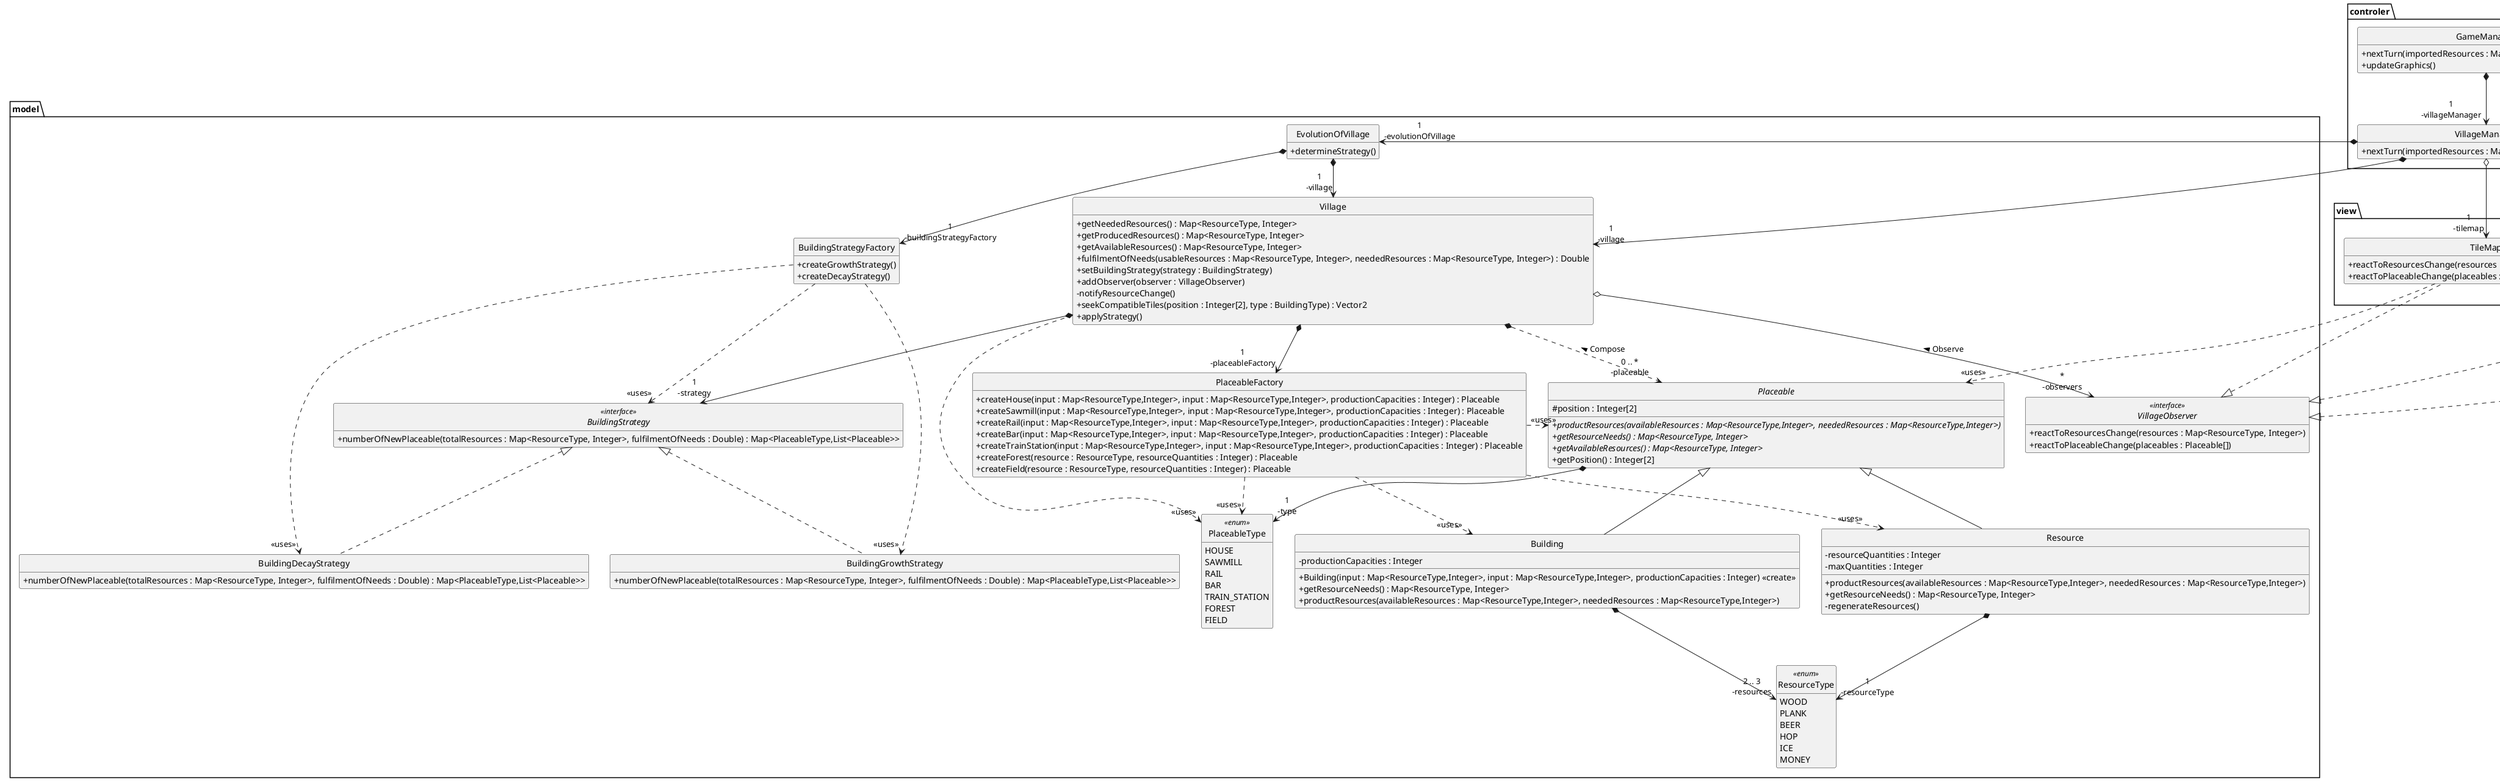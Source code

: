 @startuml
skinparam style strictuml
skinparam classAttributeIconSize 0
hide enum methods
hide empty members

class controler.GameManager {
+ nextTurn(importedResources : Map<ResourceType, Integer>)
+ updateGraphics()
}

class view.TileMap implements model.VillageObserver{
+ reactToResourcesChange(resources : Map<ResourceType, Integer>)
+ reactToPlaceableChange(placeables : Placeable[])
}

class model.Building extends model.Placeable{
- productionCapacities : Integer
+ Building(input : Map<ResourceType,Integer>, input : Map<ResourceType,Integer>, productionCapacities : Integer) <<create>>
+ getResourceNeeds() : Map<ResourceType, Integer>
+ productResources(availableResources : Map<ResourceType,Integer>, neededResources : Map<ResourceType,Integer>)
}

class model.PlaceableFactory {
    + createHouse(input : Map<ResourceType,Integer>, input : Map<ResourceType,Integer>, productionCapacities : Integer) : Placeable
    + createSawmill(input : Map<ResourceType,Integer>, input : Map<ResourceType,Integer>, productionCapacities : Integer) : Placeable
    + createRail(input : Map<ResourceType,Integer>, input : Map<ResourceType,Integer>, productionCapacities : Integer) : Placeable
    + createBar(input : Map<ResourceType,Integer>, input : Map<ResourceType,Integer>, productionCapacities : Integer) : Placeable
    + createTrainStation(input : Map<ResourceType,Integer>, input : Map<ResourceType,Integer>, productionCapacities : Integer) : Placeable
    + createForest(resource : ResourceType, resourceQuantities : Integer) : Placeable
    + createField(resource : ResourceType, resourceQuantities : Integer) : Placeable
}

class view.Trader implements model.VillageObserver{
+ Trader(gameManager : GameManager) <<create>>
+ reactToResourcesChange(resources : Map<ResourceType, Integer>)
+ reactToPlaceableChange(placeables : Placeable[])
+ nextTurn()
}

class view.Printer implements model.VillageObserver{
+ reactToResourcesChange(resources : Map<ResourceType, Integer>)
+ reactToPlaceableChange(placeables : Placeable[])
}

class controler.VillageManager{
+ nextTurn(importedResources : Map<ResourceType, Integer>)
}

enum model.PlaceableType <<enum>>{
HOUSE
SAWMILL
RAIL
BAR
TRAIN_STATION
FOREST
FIELD
}

class model.Resource extends model.Placeable{
- resourceQuantities : Integer
- maxQuantities : Integer
+ productResources(availableResources : Map<ResourceType,Integer>, neededResources : Map<ResourceType,Integer>)
+ getResourceNeeds() : Map<ResourceType, Integer>
- regenerateResources()
}

abstract class model.Placeable {
# position : Integer[2]
+ {abstract} productResources(availableResources : Map<ResourceType,Integer>, neededResources : Map<ResourceType,Integer>)
+ {abstract} getResourceNeeds() : Map<ResourceType, Integer>
+ {abstract} getAvailableResources() : Map<ResourceType, Integer>
+ getPosition() : Integer[2]
}

class model.ResourceType <<enum>>{
WOOD
PLANK
BEER
HOP
ICE
MONEY
}

interface model.BuildingStrategy <<interface>> {
    + numberOfNewPlaceable(totalResources : Map<ResourceType, Integer>, fulfilmentOfNeeds : Double) : Map<PlaceableType,List<Placeable>>
}

class model.BuildingGrowthStrategy implements model.BuildingStrategy {
+ numberOfNewPlaceable(totalResources : Map<ResourceType, Integer>, fulfilmentOfNeeds : Double) : Map<PlaceableType,List<Placeable>>
}
class model.BuildingDecayStrategy implements model.BuildingStrategy {
+ numberOfNewPlaceable(totalResources : Map<ResourceType, Integer>, fulfilmentOfNeeds : Double) : Map<PlaceableType,List<Placeable>>
}

class model.BuildingStrategyFactory{
+ createGrowthStrategy()
+ createDecayStrategy()
}

class model.Village {
+ getNeededResources() : Map<ResourceType, Integer>
+ getProducedResources() : Map<ResourceType, Integer>
+ getAvailableResources() : Map<ResourceType, Integer>
+ fulfilmentOfNeeds(usableResources : Map<ResourceType, Integer>, neededResources : Map<ResourceType, Integer>) : Double
+ setBuildingStrategy(strategy : BuildingStrategy)
+ addObserver(observer : VillageObserver)
- notifyResourceChange()
+ seekCompatibleTiles(position : Integer[2], type : BuildingType) : Vector2
+ applyStrategy()
}

interface model.VillageObserver <<interface>>{
+ reactToResourcesChange(resources : Map<ResourceType, Integer>)
+ reactToPlaceableChange(placeables : Placeable[])
}

class model.EvolutionOfVillage {
+ determineStrategy()
}

model.EvolutionOfVillage *--> "1\n-village" model.Village
model.EvolutionOfVillage *--> "1\n-buildingStrategyFactory" model.BuildingStrategyFactory
Village *--> "1\n-strategy" model.BuildingStrategy
Village *.-> "0 .. *\n-placeable" model.Placeable : Compose <
Village ..> "<<uses>>" PlaceableType
view.TileMap ..> "<<uses>>" Placeable
Village o--> "*\n-observers" model.VillageObserver : < Observe
Village *--> "1\n-placeableFactory" model.PlaceableFactory
model.PlaceableFactory ..> "<<uses>>" PlaceableType
model.PlaceableFactory .> "<<uses>>" Placeable
model.PlaceableFactory .> "<<uses>>" Resource
model.PlaceableFactory .> "<<uses>>" Building
Placeable *--> "1\n-type" model.PlaceableType
VillageManager o--> "1\n-tilemap" view.TileMap
VillageManager *--> "1\n-village" Village
VillageManager *--> "1\n-evolutionOfVillage" EvolutionOfVillage
GameManager *--> "1\n-villageManager" controler.VillageManager
GameManager *--u> "1\n-printer" view.Printer
GameManager *--u> "1\n-trader" view.Trader
BuildingStrategyFactory ..> "<<uses>>" model.BuildingStrategy
BuildingStrategyFactory ..> "<<uses>>" model.BuildingGrowthStrategy
model.Building *--> "2 .. 3\n-resources" model.ResourceType
model.Resource *--> "1\n-resourceType" model.ResourceType
BuildingStrategyFactory ..> "<<uses>>" model.BuildingDecayStrategy
@enduml